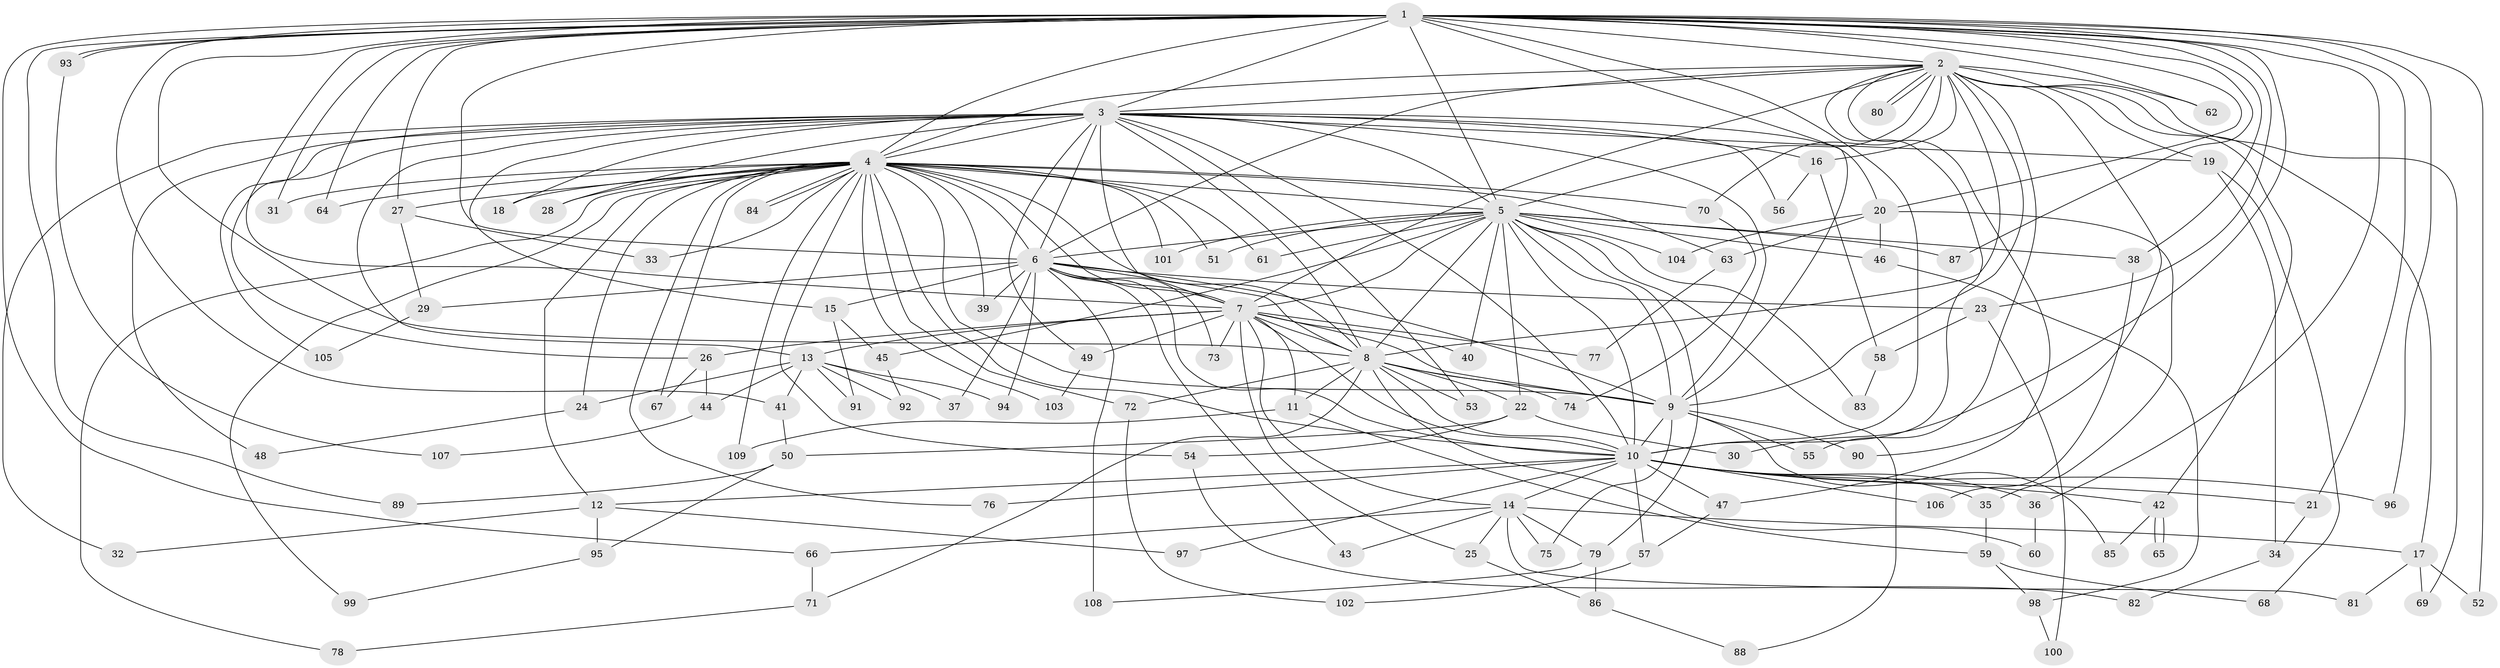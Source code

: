 // Generated by graph-tools (version 1.1) at 2025/11/02/27/25 16:11:04]
// undirected, 109 vertices, 243 edges
graph export_dot {
graph [start="1"]
  node [color=gray90,style=filled];
  1;
  2;
  3;
  4;
  5;
  6;
  7;
  8;
  9;
  10;
  11;
  12;
  13;
  14;
  15;
  16;
  17;
  18;
  19;
  20;
  21;
  22;
  23;
  24;
  25;
  26;
  27;
  28;
  29;
  30;
  31;
  32;
  33;
  34;
  35;
  36;
  37;
  38;
  39;
  40;
  41;
  42;
  43;
  44;
  45;
  46;
  47;
  48;
  49;
  50;
  51;
  52;
  53;
  54;
  55;
  56;
  57;
  58;
  59;
  60;
  61;
  62;
  63;
  64;
  65;
  66;
  67;
  68;
  69;
  70;
  71;
  72;
  73;
  74;
  75;
  76;
  77;
  78;
  79;
  80;
  81;
  82;
  83;
  84;
  85;
  86;
  87;
  88;
  89;
  90;
  91;
  92;
  93;
  94;
  95;
  96;
  97;
  98;
  99;
  100;
  101;
  102;
  103;
  104;
  105;
  106;
  107;
  108;
  109;
  1 -- 2;
  1 -- 3;
  1 -- 4;
  1 -- 5;
  1 -- 6;
  1 -- 7;
  1 -- 8;
  1 -- 9;
  1 -- 10;
  1 -- 20;
  1 -- 21;
  1 -- 23;
  1 -- 27;
  1 -- 30;
  1 -- 31;
  1 -- 36;
  1 -- 38;
  1 -- 41;
  1 -- 52;
  1 -- 62;
  1 -- 64;
  1 -- 66;
  1 -- 87;
  1 -- 89;
  1 -- 93;
  1 -- 93;
  1 -- 96;
  2 -- 3;
  2 -- 4;
  2 -- 5;
  2 -- 6;
  2 -- 7;
  2 -- 8;
  2 -- 9;
  2 -- 10;
  2 -- 16;
  2 -- 17;
  2 -- 19;
  2 -- 42;
  2 -- 47;
  2 -- 55;
  2 -- 62;
  2 -- 69;
  2 -- 70;
  2 -- 80;
  2 -- 80;
  2 -- 90;
  3 -- 4;
  3 -- 5;
  3 -- 6;
  3 -- 7;
  3 -- 8;
  3 -- 9;
  3 -- 10;
  3 -- 13;
  3 -- 15;
  3 -- 16;
  3 -- 18;
  3 -- 19;
  3 -- 20;
  3 -- 26;
  3 -- 28;
  3 -- 32;
  3 -- 48;
  3 -- 49;
  3 -- 53;
  3 -- 56;
  3 -- 105;
  4 -- 5;
  4 -- 6;
  4 -- 7;
  4 -- 8;
  4 -- 9;
  4 -- 10;
  4 -- 12;
  4 -- 18;
  4 -- 24;
  4 -- 27;
  4 -- 28;
  4 -- 31;
  4 -- 33;
  4 -- 39;
  4 -- 51;
  4 -- 54;
  4 -- 61;
  4 -- 63;
  4 -- 64;
  4 -- 67;
  4 -- 70;
  4 -- 72;
  4 -- 76;
  4 -- 78;
  4 -- 84;
  4 -- 84;
  4 -- 99;
  4 -- 101;
  4 -- 103;
  4 -- 109;
  5 -- 6;
  5 -- 7;
  5 -- 8;
  5 -- 9;
  5 -- 10;
  5 -- 22;
  5 -- 38;
  5 -- 40;
  5 -- 45;
  5 -- 46;
  5 -- 51;
  5 -- 61;
  5 -- 79;
  5 -- 83;
  5 -- 87;
  5 -- 88;
  5 -- 101;
  5 -- 104;
  6 -- 7;
  6 -- 8;
  6 -- 9;
  6 -- 10;
  6 -- 15;
  6 -- 23;
  6 -- 29;
  6 -- 37;
  6 -- 39;
  6 -- 43;
  6 -- 73;
  6 -- 94;
  6 -- 108;
  7 -- 8;
  7 -- 9;
  7 -- 10;
  7 -- 11;
  7 -- 13;
  7 -- 14;
  7 -- 25;
  7 -- 26;
  7 -- 40;
  7 -- 49;
  7 -- 73;
  7 -- 77;
  8 -- 9;
  8 -- 10;
  8 -- 11;
  8 -- 22;
  8 -- 53;
  8 -- 60;
  8 -- 71;
  8 -- 72;
  8 -- 74;
  9 -- 10;
  9 -- 55;
  9 -- 75;
  9 -- 85;
  9 -- 90;
  10 -- 12;
  10 -- 14;
  10 -- 21;
  10 -- 35;
  10 -- 36;
  10 -- 42;
  10 -- 47;
  10 -- 57;
  10 -- 76;
  10 -- 96;
  10 -- 97;
  10 -- 106;
  11 -- 59;
  11 -- 109;
  12 -- 32;
  12 -- 95;
  12 -- 97;
  13 -- 24;
  13 -- 37;
  13 -- 41;
  13 -- 44;
  13 -- 91;
  13 -- 92;
  13 -- 94;
  14 -- 17;
  14 -- 25;
  14 -- 43;
  14 -- 66;
  14 -- 75;
  14 -- 79;
  14 -- 81;
  15 -- 45;
  15 -- 91;
  16 -- 56;
  16 -- 58;
  17 -- 52;
  17 -- 69;
  17 -- 81;
  19 -- 34;
  19 -- 68;
  20 -- 35;
  20 -- 46;
  20 -- 63;
  20 -- 104;
  21 -- 34;
  22 -- 30;
  22 -- 50;
  22 -- 54;
  23 -- 58;
  23 -- 100;
  24 -- 48;
  25 -- 86;
  26 -- 44;
  26 -- 67;
  27 -- 29;
  27 -- 33;
  29 -- 105;
  34 -- 82;
  35 -- 59;
  36 -- 60;
  38 -- 106;
  41 -- 50;
  42 -- 65;
  42 -- 65;
  42 -- 85;
  44 -- 107;
  45 -- 92;
  46 -- 98;
  47 -- 57;
  49 -- 103;
  50 -- 89;
  50 -- 95;
  54 -- 82;
  57 -- 102;
  58 -- 83;
  59 -- 68;
  59 -- 98;
  63 -- 77;
  66 -- 71;
  70 -- 74;
  71 -- 78;
  72 -- 102;
  79 -- 86;
  79 -- 108;
  86 -- 88;
  93 -- 107;
  95 -- 99;
  98 -- 100;
}
